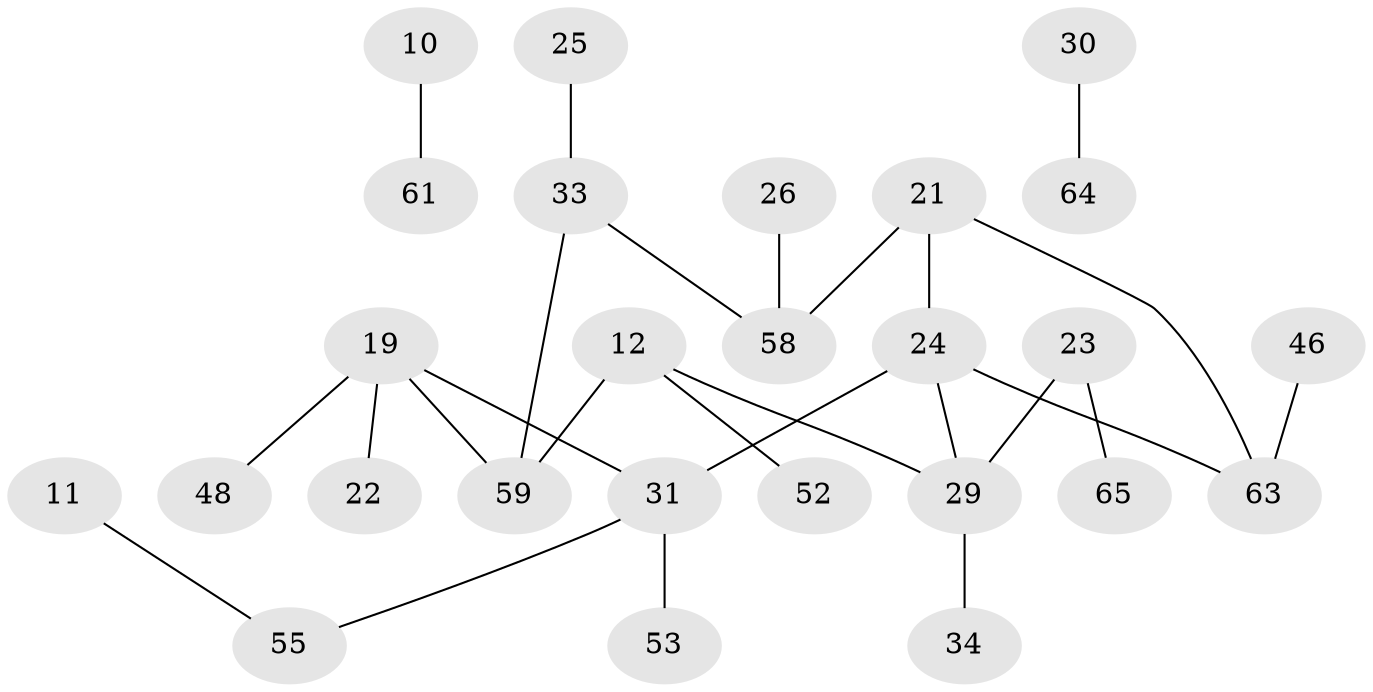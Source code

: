 // original degree distribution, {2: 0.3203125, 4: 0.0546875, 1: 0.2890625, 3: 0.0703125, 0: 0.25, 5: 0.015625}
// Generated by graph-tools (version 1.1) at 2025/00/03/09/25 03:00:50]
// undirected, 26 vertices, 26 edges
graph export_dot {
graph [start="1"]
  node [color=gray90,style=filled];
  10;
  11;
  12;
  19;
  21;
  22;
  23;
  24;
  25;
  26;
  29;
  30;
  31;
  33;
  34;
  46;
  48;
  52;
  53;
  55;
  58;
  59;
  61;
  63;
  64;
  65;
  10 -- 61 [weight=1.0];
  11 -- 55 [weight=1.0];
  12 -- 29 [weight=1.0];
  12 -- 52 [weight=1.0];
  12 -- 59 [weight=1.0];
  19 -- 22 [weight=1.0];
  19 -- 31 [weight=1.0];
  19 -- 48 [weight=1.0];
  19 -- 59 [weight=1.0];
  21 -- 24 [weight=1.0];
  21 -- 58 [weight=2.0];
  21 -- 63 [weight=1.0];
  23 -- 29 [weight=1.0];
  23 -- 65 [weight=1.0];
  24 -- 29 [weight=1.0];
  24 -- 31 [weight=3.0];
  24 -- 63 [weight=1.0];
  25 -- 33 [weight=1.0];
  26 -- 58 [weight=1.0];
  29 -- 34 [weight=1.0];
  30 -- 64 [weight=1.0];
  31 -- 53 [weight=1.0];
  31 -- 55 [weight=1.0];
  33 -- 58 [weight=1.0];
  33 -- 59 [weight=1.0];
  46 -- 63 [weight=1.0];
}
